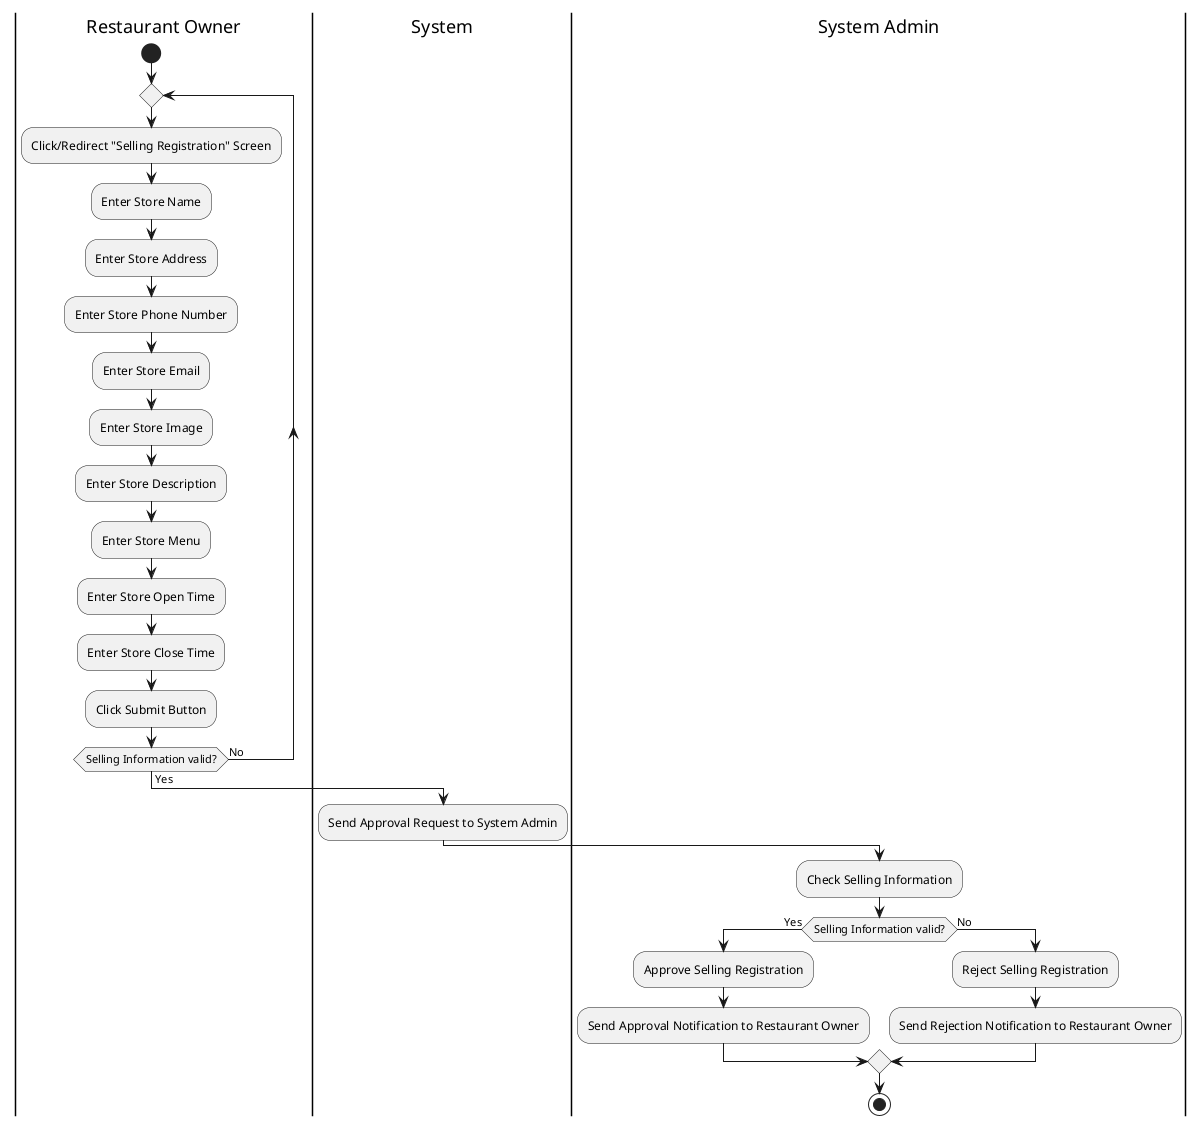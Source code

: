 @startuml Selling Registration

|Restaurant Owner|
start
repeat
:Click/Redirect "Selling Registration" Screen;

:Enter Store Name;
:Enter Store Address;
:Enter Store Phone Number;
:Enter Store Email;
:Enter Store Image;
:Enter Store Description;
:Enter Store Menu;
:Enter Store Open Time;
:Enter Store Close Time;

:Click Submit Button;
repeat while (Selling Information valid?) is (No) not (Yes)

|System|
:Send Approval Request to System Admin;

|System Admin|
:Check Selling Information;
if (Selling Information valid?) then (Yes)
:Approve Selling Registration;
:Send Approval Notification to Restaurant Owner;
else (No)
:Reject Selling Registration;
:Send Rejection Notification to Restaurant Owner;
endif

stop

@enduml
